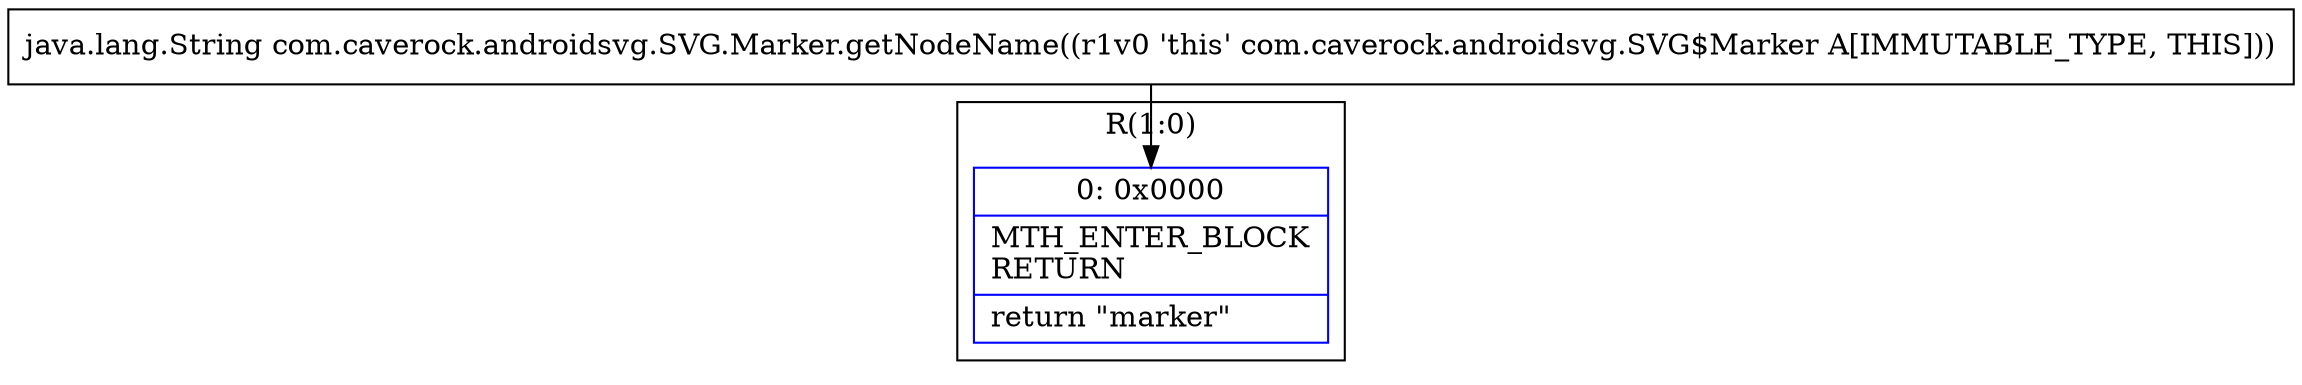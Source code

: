 digraph "CFG forcom.caverock.androidsvg.SVG.Marker.getNodeName()Ljava\/lang\/String;" {
subgraph cluster_Region_1175908513 {
label = "R(1:0)";
node [shape=record,color=blue];
Node_0 [shape=record,label="{0\:\ 0x0000|MTH_ENTER_BLOCK\lRETURN\l|return \"marker\"\l}"];
}
MethodNode[shape=record,label="{java.lang.String com.caverock.androidsvg.SVG.Marker.getNodeName((r1v0 'this' com.caverock.androidsvg.SVG$Marker A[IMMUTABLE_TYPE, THIS])) }"];
MethodNode -> Node_0;
}

